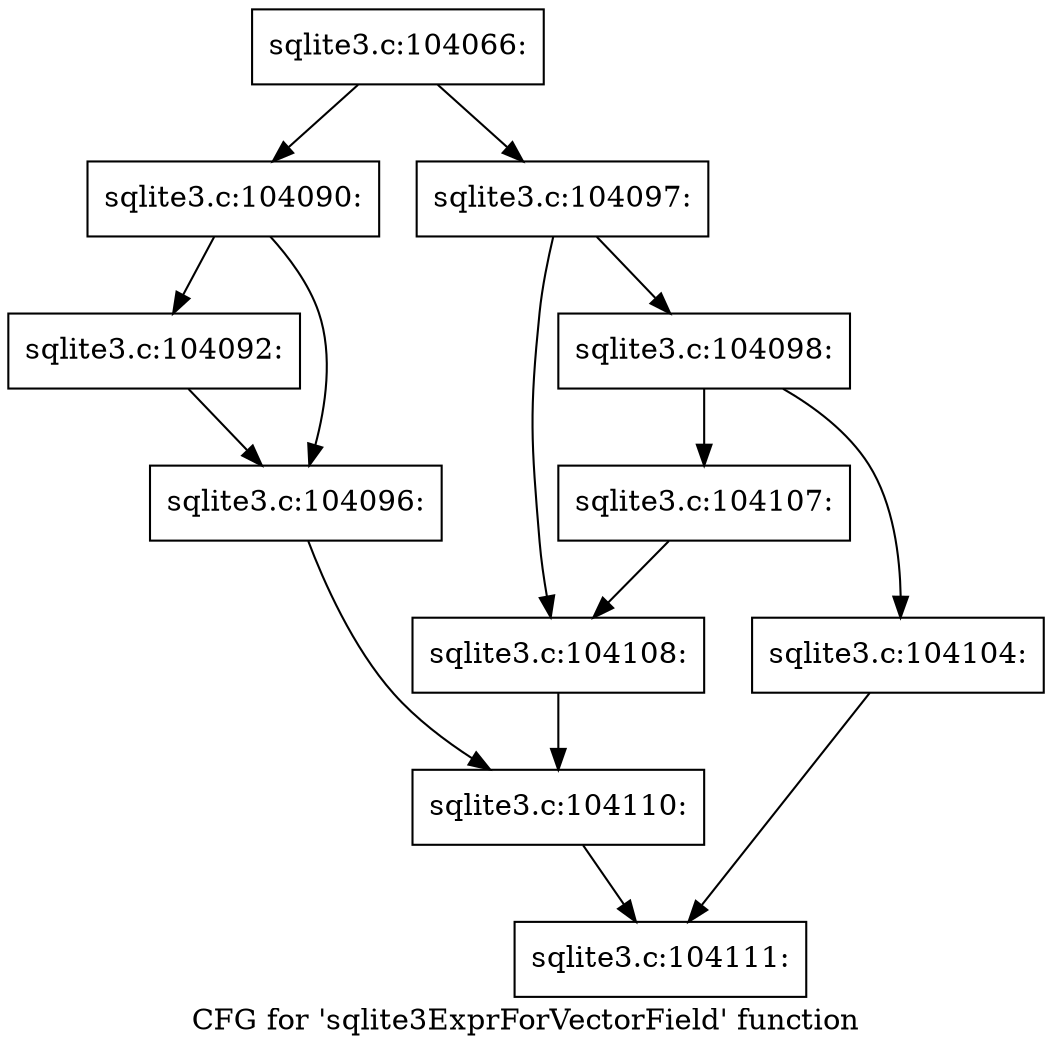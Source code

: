 digraph "CFG for 'sqlite3ExprForVectorField' function" {
	label="CFG for 'sqlite3ExprForVectorField' function";

	Node0x55c0f962c720 [shape=record,label="{sqlite3.c:104066:}"];
	Node0x55c0f962c720 -> Node0x55c0f9635d90;
	Node0x55c0f962c720 -> Node0x55c0f9635e30;
	Node0x55c0f9635d90 [shape=record,label="{sqlite3.c:104090:}"];
	Node0x55c0f9635d90 -> Node0x55c0f9636720;
	Node0x55c0f9635d90 -> Node0x55c0f9636770;
	Node0x55c0f9636720 [shape=record,label="{sqlite3.c:104092:}"];
	Node0x55c0f9636720 -> Node0x55c0f9636770;
	Node0x55c0f9636770 [shape=record,label="{sqlite3.c:104096:}"];
	Node0x55c0f9636770 -> Node0x55c0f9635de0;
	Node0x55c0f9635e30 [shape=record,label="{sqlite3.c:104097:}"];
	Node0x55c0f9635e30 -> Node0x55c0f9637600;
	Node0x55c0f9635e30 -> Node0x55c0f9637650;
	Node0x55c0f9637600 [shape=record,label="{sqlite3.c:104098:}"];
	Node0x55c0f9637600 -> Node0x55c0f9638880;
	Node0x55c0f9637600 -> Node0x55c0f96388d0;
	Node0x55c0f9638880 [shape=record,label="{sqlite3.c:104104:}"];
	Node0x55c0f9638880 -> Node0x55c0f962c8a0;
	Node0x55c0f96388d0 [shape=record,label="{sqlite3.c:104107:}"];
	Node0x55c0f96388d0 -> Node0x55c0f9637650;
	Node0x55c0f9637650 [shape=record,label="{sqlite3.c:104108:}"];
	Node0x55c0f9637650 -> Node0x55c0f9635de0;
	Node0x55c0f9635de0 [shape=record,label="{sqlite3.c:104110:}"];
	Node0x55c0f9635de0 -> Node0x55c0f962c8a0;
	Node0x55c0f962c8a0 [shape=record,label="{sqlite3.c:104111:}"];
}
